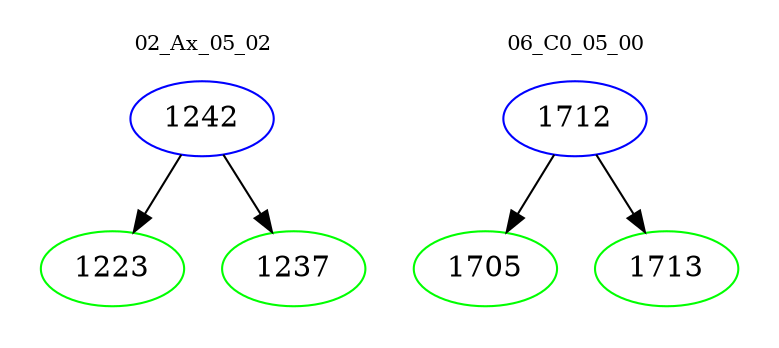 digraph{
subgraph cluster_0 {
color = white
label = "02_Ax_05_02";
fontsize=10;
T0_1242 [label="1242", color="blue"]
T0_1242 -> T0_1223 [color="black"]
T0_1223 [label="1223", color="green"]
T0_1242 -> T0_1237 [color="black"]
T0_1237 [label="1237", color="green"]
}
subgraph cluster_1 {
color = white
label = "06_C0_05_00";
fontsize=10;
T1_1712 [label="1712", color="blue"]
T1_1712 -> T1_1705 [color="black"]
T1_1705 [label="1705", color="green"]
T1_1712 -> T1_1713 [color="black"]
T1_1713 [label="1713", color="green"]
}
}
